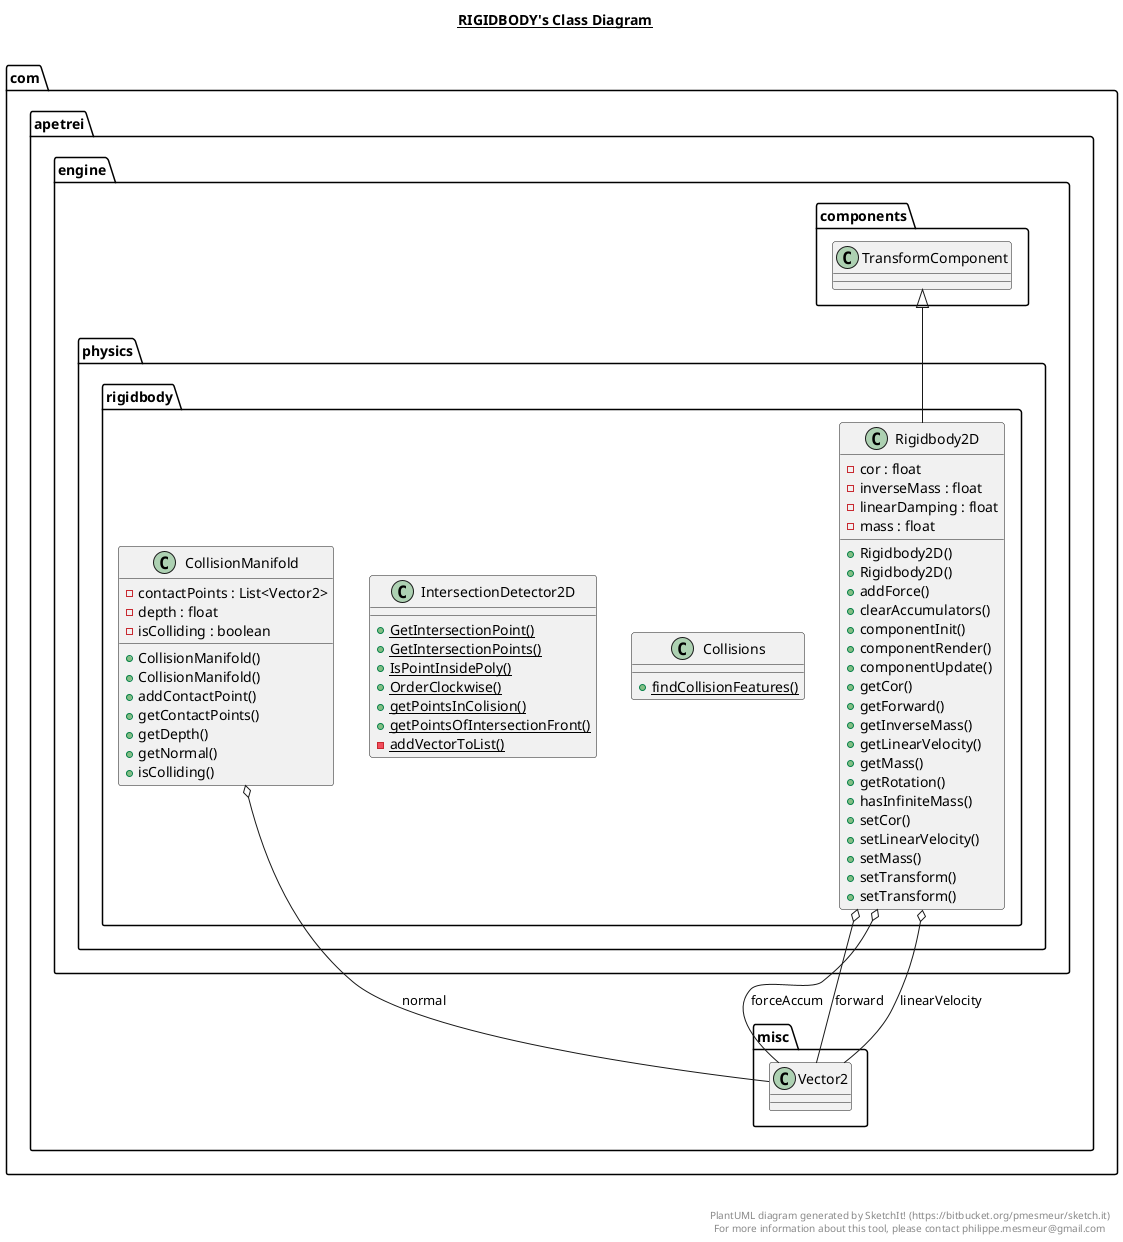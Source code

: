 @startuml

title __RIGIDBODY's Class Diagram__\n

  namespace com.apetrei.engine {
    namespace physics {
      namespace rigidbody {
        class com.apetrei.engine.physics.rigidbody.CollisionManifold {
            - contactPoints : List<Vector2>
            - depth : float
            - isColliding : boolean
            + CollisionManifold()
            + CollisionManifold()
            + addContactPoint()
            + getContactPoints()
            + getDepth()
            + getNormal()
            + isColliding()
        }
      }
    }
  }
  

  namespace com.apetrei.engine {
    namespace physics {
      namespace rigidbody {
        class com.apetrei.engine.physics.rigidbody.Collisions {
            {static} + findCollisionFeatures()
        }
      }
    }
  }
  

  namespace com.apetrei.engine {
    namespace physics {
      namespace rigidbody {
        class com.apetrei.engine.physics.rigidbody.IntersectionDetector2D {
            {static} + GetIntersectionPoint()
            {static} + GetIntersectionPoints()
            {static} + IsPointInsidePoly()
            {static} + OrderClockwise()
            {static} + getPointsInColision()
            {static} + getPointsOfIntersectionFront()
            {static} - addVectorToList()
        }
      }
    }
  }
  

  namespace com.apetrei.engine {
    namespace physics {
      namespace rigidbody {
        class com.apetrei.engine.physics.rigidbody.Rigidbody2D {
            - cor : float
            - inverseMass : float
            - linearDamping : float
            - mass : float
            + Rigidbody2D()
            + Rigidbody2D()
            + addForce()
            + clearAccumulators()
            + componentInit()
            + componentRender()
            + componentUpdate()
            + getCor()
            + getForward()
            + getInverseMass()
            + getLinearVelocity()
            + getMass()
            + getRotation()
            + hasInfiniteMass()
            + setCor()
            + setLinearVelocity()
            + setMass()
            + setTransform()
            + setTransform()
        }
      }
    }
  }
  

  com.apetrei.engine.physics.rigidbody.CollisionManifold o-- com.apetrei.misc.Vector2 : normal
  com.apetrei.engine.physics.rigidbody.Rigidbody2D -up-|> com.apetrei.engine.components.TransformComponent
  com.apetrei.engine.physics.rigidbody.Rigidbody2D o-- com.apetrei.misc.Vector2 : forceAccum
  com.apetrei.engine.physics.rigidbody.Rigidbody2D o-- com.apetrei.misc.Vector2 : forward
  com.apetrei.engine.physics.rigidbody.Rigidbody2D o-- com.apetrei.misc.Vector2 : linearVelocity


right footer


PlantUML diagram generated by SketchIt! (https://bitbucket.org/pmesmeur/sketch.it)
For more information about this tool, please contact philippe.mesmeur@gmail.com
endfooter

@enduml
